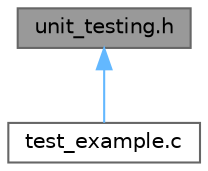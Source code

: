 digraph "unit_testing.h"
{
 // LATEX_PDF_SIZE
  bgcolor="transparent";
  edge [fontname=Helvetica,fontsize=10,labelfontname=Helvetica,labelfontsize=10];
  node [fontname=Helvetica,fontsize=10,shape=box,height=0.2,width=0.4];
  Node1 [label="unit_testing.h",height=0.2,width=0.4,color="gray40", fillcolor="grey60", style="filled", fontcolor="black",tooltip="A library for coding and running unit tests."];
  Node1 -> Node2 [dir="back",color="steelblue1",style="solid"];
  Node2 [label="test_example.c",height=0.2,width=0.4,color="grey40", fillcolor="white", style="filled",URL="$test__example_8c_source.html",tooltip=" "];
}
